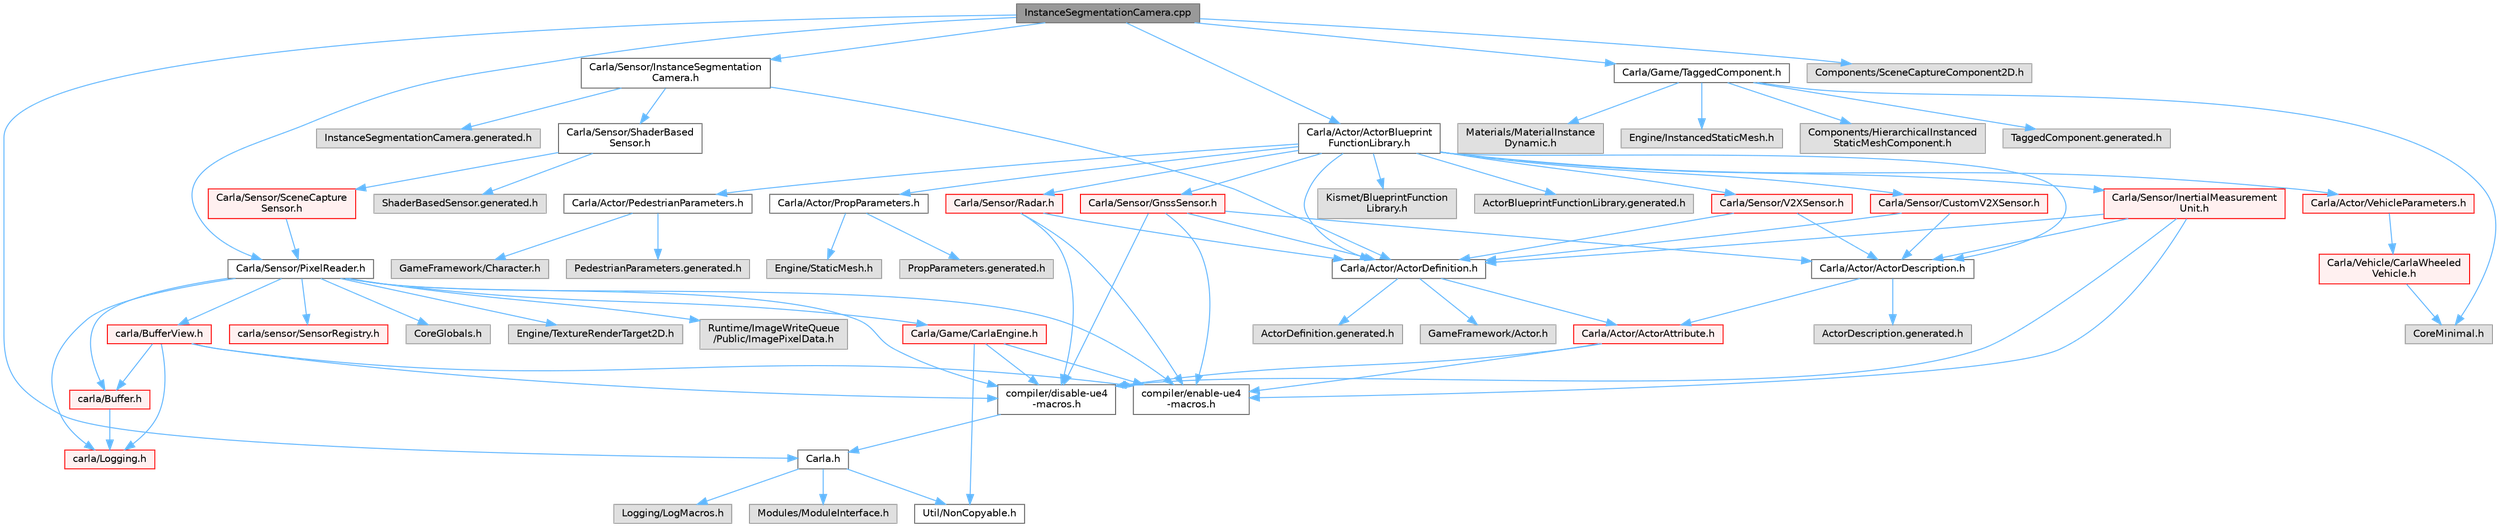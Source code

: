 digraph "InstanceSegmentationCamera.cpp"
{
 // INTERACTIVE_SVG=YES
 // LATEX_PDF_SIZE
  bgcolor="transparent";
  edge [fontname=Helvetica,fontsize=10,labelfontname=Helvetica,labelfontsize=10];
  node [fontname=Helvetica,fontsize=10,shape=box,height=0.2,width=0.4];
  Node1 [id="Node000001",label="InstanceSegmentationCamera.cpp",height=0.2,width=0.4,color="gray40", fillcolor="grey60", style="filled", fontcolor="black",tooltip=" "];
  Node1 -> Node2 [id="edge1_Node000001_Node000002",color="steelblue1",style="solid",tooltip=" "];
  Node2 [id="Node000002",label="Carla.h",height=0.2,width=0.4,color="grey40", fillcolor="white", style="filled",URL="$d7/d7d/Carla_8h.html",tooltip=" "];
  Node2 -> Node3 [id="edge2_Node000002_Node000003",color="steelblue1",style="solid",tooltip=" "];
  Node3 [id="Node000003",label="Util/NonCopyable.h",height=0.2,width=0.4,color="grey40", fillcolor="white", style="filled",URL="$d4/d57/Unreal_2CarlaUE4_2Plugins_2Carla_2Source_2Carla_2Util_2NonCopyable_8h.html",tooltip=" "];
  Node2 -> Node4 [id="edge3_Node000002_Node000004",color="steelblue1",style="solid",tooltip=" "];
  Node4 [id="Node000004",label="Logging/LogMacros.h",height=0.2,width=0.4,color="grey60", fillcolor="#E0E0E0", style="filled",tooltip=" "];
  Node2 -> Node5 [id="edge4_Node000002_Node000005",color="steelblue1",style="solid",tooltip=" "];
  Node5 [id="Node000005",label="Modules/ModuleInterface.h",height=0.2,width=0.4,color="grey60", fillcolor="#E0E0E0", style="filled",tooltip=" "];
  Node1 -> Node6 [id="edge5_Node000001_Node000006",color="steelblue1",style="solid",tooltip=" "];
  Node6 [id="Node000006",label="Carla/Sensor/InstanceSegmentation\lCamera.h",height=0.2,width=0.4,color="grey40", fillcolor="white", style="filled",URL="$d4/d34/InstanceSegmentationCamera_8h.html",tooltip=" "];
  Node6 -> Node7 [id="edge6_Node000006_Node000007",color="steelblue1",style="solid",tooltip=" "];
  Node7 [id="Node000007",label="Carla/Sensor/ShaderBased\lSensor.h",height=0.2,width=0.4,color="grey40", fillcolor="white", style="filled",URL="$da/d69/ShaderBasedSensor_8h.html",tooltip=" "];
  Node7 -> Node8 [id="edge7_Node000007_Node000008",color="steelblue1",style="solid",tooltip=" "];
  Node8 [id="Node000008",label="Carla/Sensor/SceneCapture\lSensor.h",height=0.2,width=0.4,color="red", fillcolor="#FFF0F0", style="filled",URL="$d8/d95/SceneCaptureSensor_8h.html",tooltip=" "];
  Node8 -> Node9 [id="edge8_Node000008_Node000009",color="steelblue1",style="solid",tooltip=" "];
  Node9 [id="Node000009",label="Carla/Sensor/PixelReader.h",height=0.2,width=0.4,color="grey40", fillcolor="white", style="filled",URL="$df/d2e/PixelReader_8h.html",tooltip=" "];
  Node9 -> Node10 [id="edge9_Node000009_Node000010",color="steelblue1",style="solid",tooltip=" "];
  Node10 [id="Node000010",label="CoreGlobals.h",height=0.2,width=0.4,color="grey60", fillcolor="#E0E0E0", style="filled",tooltip=" "];
  Node9 -> Node11 [id="edge10_Node000009_Node000011",color="steelblue1",style="solid",tooltip=" "];
  Node11 [id="Node000011",label="Engine/TextureRenderTarget2D.h",height=0.2,width=0.4,color="grey60", fillcolor="#E0E0E0", style="filled",tooltip=" "];
  Node9 -> Node12 [id="edge11_Node000009_Node000012",color="steelblue1",style="solid",tooltip=" "];
  Node12 [id="Node000012",label="Runtime/ImageWriteQueue\l/Public/ImagePixelData.h",height=0.2,width=0.4,color="grey60", fillcolor="#E0E0E0", style="filled",tooltip=" "];
  Node9 -> Node13 [id="edge12_Node000009_Node000013",color="steelblue1",style="solid",tooltip=" "];
  Node13 [id="Node000013",label="Carla/Game/CarlaEngine.h",height=0.2,width=0.4,color="red", fillcolor="#FFF0F0", style="filled",URL="$d0/d11/CarlaEngine_8h.html",tooltip=" "];
  Node13 -> Node3 [id="edge13_Node000013_Node000003",color="steelblue1",style="solid",tooltip=" "];
  Node13 -> Node18 [id="edge14_Node000013_Node000018",color="steelblue1",style="solid",tooltip=" "];
  Node18 [id="Node000018",label="compiler/disable-ue4\l-macros.h",height=0.2,width=0.4,color="grey40", fillcolor="white", style="filled",URL="$d2/d02/disable-ue4-macros_8h.html",tooltip=" "];
  Node18 -> Node2 [id="edge15_Node000018_Node000002",color="steelblue1",style="solid",tooltip=" "];
  Node13 -> Node21 [id="edge16_Node000013_Node000021",color="steelblue1",style="solid",tooltip=" "];
  Node21 [id="Node000021",label="compiler/enable-ue4\l-macros.h",height=0.2,width=0.4,color="grey40", fillcolor="white", style="filled",URL="$d9/da2/enable-ue4-macros_8h.html",tooltip=" "];
  Node9 -> Node18 [id="edge17_Node000009_Node000018",color="steelblue1",style="solid",tooltip=" "];
  Node9 -> Node107 [id="edge18_Node000009_Node000107",color="steelblue1",style="solid",tooltip=" "];
  Node107 [id="Node000107",label="carla/Logging.h",height=0.2,width=0.4,color="red", fillcolor="#FFF0F0", style="filled",URL="$de/d87/Logging_8h.html",tooltip=" "];
  Node9 -> Node102 [id="edge19_Node000009_Node000102",color="steelblue1",style="solid",tooltip=" "];
  Node102 [id="Node000102",label="carla/Buffer.h",height=0.2,width=0.4,color="red", fillcolor="#FFF0F0", style="filled",URL="$d2/dda/carla_2Buffer_8h.html",tooltip=" "];
  Node102 -> Node107 [id="edge20_Node000102_Node000107",color="steelblue1",style="solid",tooltip=" "];
  Node9 -> Node137 [id="edge21_Node000009_Node000137",color="steelblue1",style="solid",tooltip=" "];
  Node137 [id="Node000137",label="carla/BufferView.h",height=0.2,width=0.4,color="red", fillcolor="#FFF0F0", style="filled",URL="$d8/dee/BufferView_8h.html",tooltip=" "];
  Node137 -> Node102 [id="edge22_Node000137_Node000102",color="steelblue1",style="solid",tooltip=" "];
  Node137 -> Node107 [id="edge23_Node000137_Node000107",color="steelblue1",style="solid",tooltip=" "];
  Node137 -> Node21 [id="edge24_Node000137_Node000021",color="steelblue1",style="solid",tooltip=" "];
  Node137 -> Node18 [id="edge25_Node000137_Node000018",color="steelblue1",style="solid",tooltip=" "];
  Node9 -> Node113 [id="edge26_Node000009_Node000113",color="steelblue1",style="solid",tooltip=" "];
  Node113 [id="Node000113",label="carla/sensor/SensorRegistry.h",height=0.2,width=0.4,color="red", fillcolor="#FFF0F0", style="filled",URL="$d4/d03/SensorRegistry_8h.html",tooltip=" "];
  Node9 -> Node21 [id="edge27_Node000009_Node000021",color="steelblue1",style="solid",tooltip=" "];
  Node7 -> Node352 [id="edge28_Node000007_Node000352",color="steelblue1",style="solid",tooltip=" "];
  Node352 [id="Node000352",label="ShaderBasedSensor.generated.h",height=0.2,width=0.4,color="grey60", fillcolor="#E0E0E0", style="filled",tooltip=" "];
  Node6 -> Node323 [id="edge29_Node000006_Node000323",color="steelblue1",style="solid",tooltip=" "];
  Node323 [id="Node000323",label="Carla/Actor/ActorDefinition.h",height=0.2,width=0.4,color="grey40", fillcolor="white", style="filled",URL="$d0/d65/Unreal_2CarlaUE4_2Plugins_2Carla_2Source_2Carla_2Actor_2ActorDefinition_8h.html",tooltip=" "];
  Node323 -> Node17 [id="edge30_Node000323_Node000017",color="steelblue1",style="solid",tooltip=" "];
  Node17 [id="Node000017",label="Carla/Actor/ActorAttribute.h",height=0.2,width=0.4,color="red", fillcolor="#FFF0F0", style="filled",URL="$d6/d1a/Unreal_2CarlaUE4_2Plugins_2Carla_2Source_2Carla_2Actor_2ActorAttribute_8h.html",tooltip=" "];
  Node17 -> Node18 [id="edge31_Node000017_Node000018",color="steelblue1",style="solid",tooltip=" "];
  Node17 -> Node21 [id="edge32_Node000017_Node000021",color="steelblue1",style="solid",tooltip=" "];
  Node323 -> Node219 [id="edge33_Node000323_Node000219",color="steelblue1",style="solid",tooltip=" "];
  Node219 [id="Node000219",label="GameFramework/Actor.h",height=0.2,width=0.4,color="grey60", fillcolor="#E0E0E0", style="filled",tooltip=" "];
  Node323 -> Node324 [id="edge34_Node000323_Node000324",color="steelblue1",style="solid",tooltip=" "];
  Node324 [id="Node000324",label="ActorDefinition.generated.h",height=0.2,width=0.4,color="grey60", fillcolor="#E0E0E0", style="filled",tooltip=" "];
  Node6 -> Node353 [id="edge35_Node000006_Node000353",color="steelblue1",style="solid",tooltip=" "];
  Node353 [id="Node000353",label="InstanceSegmentationCamera.generated.h",height=0.2,width=0.4,color="grey60", fillcolor="#E0E0E0", style="filled",tooltip=" "];
  Node1 -> Node354 [id="edge36_Node000001_Node000354",color="steelblue1",style="solid",tooltip=" "];
  Node354 [id="Node000354",label="Carla/Game/TaggedComponent.h",height=0.2,width=0.4,color="grey40", fillcolor="white", style="filled",URL="$de/d95/TaggedComponent_8h.html",tooltip=" "];
  Node354 -> Node61 [id="edge37_Node000354_Node000061",color="steelblue1",style="solid",tooltip=" "];
  Node61 [id="Node000061",label="CoreMinimal.h",height=0.2,width=0.4,color="grey60", fillcolor="#E0E0E0", style="filled",tooltip=" "];
  Node354 -> Node355 [id="edge38_Node000354_Node000355",color="steelblue1",style="solid",tooltip=" "];
  Node355 [id="Node000355",label="Materials/MaterialInstance\lDynamic.h",height=0.2,width=0.4,color="grey60", fillcolor="#E0E0E0", style="filled",tooltip=" "];
  Node354 -> Node356 [id="edge39_Node000354_Node000356",color="steelblue1",style="solid",tooltip=" "];
  Node356 [id="Node000356",label="Engine/InstancedStaticMesh.h",height=0.2,width=0.4,color="grey60", fillcolor="#E0E0E0", style="filled",tooltip=" "];
  Node354 -> Node357 [id="edge40_Node000354_Node000357",color="steelblue1",style="solid",tooltip=" "];
  Node357 [id="Node000357",label="Components/HierarchicalInstanced\lStaticMeshComponent.h",height=0.2,width=0.4,color="grey60", fillcolor="#E0E0E0", style="filled",tooltip=" "];
  Node354 -> Node358 [id="edge41_Node000354_Node000358",color="steelblue1",style="solid",tooltip=" "];
  Node358 [id="Node000358",label="TaggedComponent.generated.h",height=0.2,width=0.4,color="grey60", fillcolor="#E0E0E0", style="filled",tooltip=" "];
  Node1 -> Node359 [id="edge42_Node000001_Node000359",color="steelblue1",style="solid",tooltip=" "];
  Node359 [id="Node000359",label="Carla/Actor/ActorBlueprint\lFunctionLibrary.h",height=0.2,width=0.4,color="grey40", fillcolor="white", style="filled",URL="$d7/dda/ActorBlueprintFunctionLibrary_8h.html",tooltip=" "];
  Node359 -> Node323 [id="edge43_Node000359_Node000323",color="steelblue1",style="solid",tooltip=" "];
  Node359 -> Node16 [id="edge44_Node000359_Node000016",color="steelblue1",style="solid",tooltip=" "];
  Node16 [id="Node000016",label="Carla/Actor/ActorDescription.h",height=0.2,width=0.4,color="grey40", fillcolor="white", style="filled",URL="$d4/de6/Unreal_2CarlaUE4_2Plugins_2Carla_2Source_2Carla_2Actor_2ActorDescription_8h.html",tooltip=" "];
  Node16 -> Node17 [id="edge45_Node000016_Node000017",color="steelblue1",style="solid",tooltip=" "];
  Node16 -> Node23 [id="edge46_Node000016_Node000023",color="steelblue1",style="solid",tooltip=" "];
  Node23 [id="Node000023",label="ActorDescription.generated.h",height=0.2,width=0.4,color="grey60", fillcolor="#E0E0E0", style="filled",tooltip=" "];
  Node359 -> Node360 [id="edge47_Node000359_Node000360",color="steelblue1",style="solid",tooltip=" "];
  Node360 [id="Node000360",label="Carla/Actor/PedestrianParameters.h",height=0.2,width=0.4,color="grey40", fillcolor="white", style="filled",URL="$d5/dca/PedestrianParameters_8h.html",tooltip=" "];
  Node360 -> Node361 [id="edge48_Node000360_Node000361",color="steelblue1",style="solid",tooltip=" "];
  Node361 [id="Node000361",label="GameFramework/Character.h",height=0.2,width=0.4,color="grey60", fillcolor="#E0E0E0", style="filled",tooltip=" "];
  Node360 -> Node362 [id="edge49_Node000360_Node000362",color="steelblue1",style="solid",tooltip=" "];
  Node362 [id="Node000362",label="PedestrianParameters.generated.h",height=0.2,width=0.4,color="grey60", fillcolor="#E0E0E0", style="filled",tooltip=" "];
  Node359 -> Node363 [id="edge50_Node000359_Node000363",color="steelblue1",style="solid",tooltip=" "];
  Node363 [id="Node000363",label="Carla/Actor/PropParameters.h",height=0.2,width=0.4,color="grey40", fillcolor="white", style="filled",URL="$dc/d01/PropParameters_8h.html",tooltip=" "];
  Node363 -> Node364 [id="edge51_Node000363_Node000364",color="steelblue1",style="solid",tooltip=" "];
  Node364 [id="Node000364",label="Engine/StaticMesh.h",height=0.2,width=0.4,color="grey60", fillcolor="#E0E0E0", style="filled",tooltip=" "];
  Node363 -> Node365 [id="edge52_Node000363_Node000365",color="steelblue1",style="solid",tooltip=" "];
  Node365 [id="Node000365",label="PropParameters.generated.h",height=0.2,width=0.4,color="grey60", fillcolor="#E0E0E0", style="filled",tooltip=" "];
  Node359 -> Node366 [id="edge53_Node000359_Node000366",color="steelblue1",style="solid",tooltip=" "];
  Node366 [id="Node000366",label="Carla/Actor/VehicleParameters.h",height=0.2,width=0.4,color="red", fillcolor="#FFF0F0", style="filled",URL="$d1/d1b/VehicleParameters_8h.html",tooltip=" "];
  Node366 -> Node41 [id="edge54_Node000366_Node000041",color="steelblue1",style="solid",tooltip=" "];
  Node41 [id="Node000041",label="Carla/Vehicle/CarlaWheeled\lVehicle.h",height=0.2,width=0.4,color="red", fillcolor="#FFF0F0", style="filled",URL="$d3/d00/CarlaWheeledVehicle_8h.html",tooltip=" "];
  Node41 -> Node61 [id="edge55_Node000041_Node000061",color="steelblue1",style="solid",tooltip=" "];
  Node359 -> Node368 [id="edge56_Node000359_Node000368",color="steelblue1",style="solid",tooltip=" "];
  Node368 [id="Node000368",label="Carla/Sensor/GnssSensor.h",height=0.2,width=0.4,color="red", fillcolor="#FFF0F0", style="filled",URL="$d9/d73/GnssSensor_8h.html",tooltip=" "];
  Node368 -> Node323 [id="edge57_Node000368_Node000323",color="steelblue1",style="solid",tooltip=" "];
  Node368 -> Node16 [id="edge58_Node000368_Node000016",color="steelblue1",style="solid",tooltip=" "];
  Node368 -> Node18 [id="edge59_Node000368_Node000018",color="steelblue1",style="solid",tooltip=" "];
  Node368 -> Node21 [id="edge60_Node000368_Node000021",color="steelblue1",style="solid",tooltip=" "];
  Node359 -> Node370 [id="edge61_Node000359_Node000370",color="steelblue1",style="solid",tooltip=" "];
  Node370 [id="Node000370",label="Carla/Sensor/Radar.h",height=0.2,width=0.4,color="red", fillcolor="#FFF0F0", style="filled",URL="$d6/de9/Radar_8h.html",tooltip=" "];
  Node370 -> Node323 [id="edge62_Node000370_Node000323",color="steelblue1",style="solid",tooltip=" "];
  Node370 -> Node18 [id="edge63_Node000370_Node000018",color="steelblue1",style="solid",tooltip=" "];
  Node370 -> Node21 [id="edge64_Node000370_Node000021",color="steelblue1",style="solid",tooltip=" "];
  Node359 -> Node372 [id="edge65_Node000359_Node000372",color="steelblue1",style="solid",tooltip=" "];
  Node372 [id="Node000372",label="Carla/Sensor/InertialMeasurement\lUnit.h",height=0.2,width=0.4,color="red", fillcolor="#FFF0F0", style="filled",URL="$d7/dfa/InertialMeasurementUnit_8h.html",tooltip=" "];
  Node372 -> Node323 [id="edge66_Node000372_Node000323",color="steelblue1",style="solid",tooltip=" "];
  Node372 -> Node16 [id="edge67_Node000372_Node000016",color="steelblue1",style="solid",tooltip=" "];
  Node372 -> Node18 [id="edge68_Node000372_Node000018",color="steelblue1",style="solid",tooltip=" "];
  Node372 -> Node21 [id="edge69_Node000372_Node000021",color="steelblue1",style="solid",tooltip=" "];
  Node359 -> Node374 [id="edge70_Node000359_Node000374",color="steelblue1",style="solid",tooltip=" "];
  Node374 [id="Node000374",label="Carla/Sensor/V2XSensor.h",height=0.2,width=0.4,color="red", fillcolor="#FFF0F0", style="filled",URL="$d1/d71/V2XSensor_8h.html",tooltip=" "];
  Node374 -> Node323 [id="edge71_Node000374_Node000323",color="steelblue1",style="solid",tooltip=" "];
  Node374 -> Node16 [id="edge72_Node000374_Node000016",color="steelblue1",style="solid",tooltip=" "];
  Node359 -> Node379 [id="edge73_Node000359_Node000379",color="steelblue1",style="solid",tooltip=" "];
  Node379 [id="Node000379",label="Carla/Sensor/CustomV2XSensor.h",height=0.2,width=0.4,color="red", fillcolor="#FFF0F0", style="filled",URL="$df/d4b/CustomV2XSensor_8h.html",tooltip=" "];
  Node379 -> Node323 [id="edge74_Node000379_Node000323",color="steelblue1",style="solid",tooltip=" "];
  Node379 -> Node16 [id="edge75_Node000379_Node000016",color="steelblue1",style="solid",tooltip=" "];
  Node359 -> Node308 [id="edge76_Node000359_Node000308",color="steelblue1",style="solid",tooltip=" "];
  Node308 [id="Node000308",label="Kismet/BlueprintFunction\lLibrary.h",height=0.2,width=0.4,color="grey60", fillcolor="#E0E0E0", style="filled",tooltip=" "];
  Node359 -> Node381 [id="edge77_Node000359_Node000381",color="steelblue1",style="solid",tooltip=" "];
  Node381 [id="Node000381",label="ActorBlueprintFunctionLibrary.generated.h",height=0.2,width=0.4,color="grey60", fillcolor="#E0E0E0", style="filled",tooltip=" "];
  Node1 -> Node9 [id="edge78_Node000001_Node000009",color="steelblue1",style="solid",tooltip=" "];
  Node1 -> Node346 [id="edge79_Node000001_Node000346",color="steelblue1",style="solid",tooltip=" "];
  Node346 [id="Node000346",label="Components/SceneCaptureComponent2D.h",height=0.2,width=0.4,color="grey60", fillcolor="#E0E0E0", style="filled",tooltip=" "];
}

